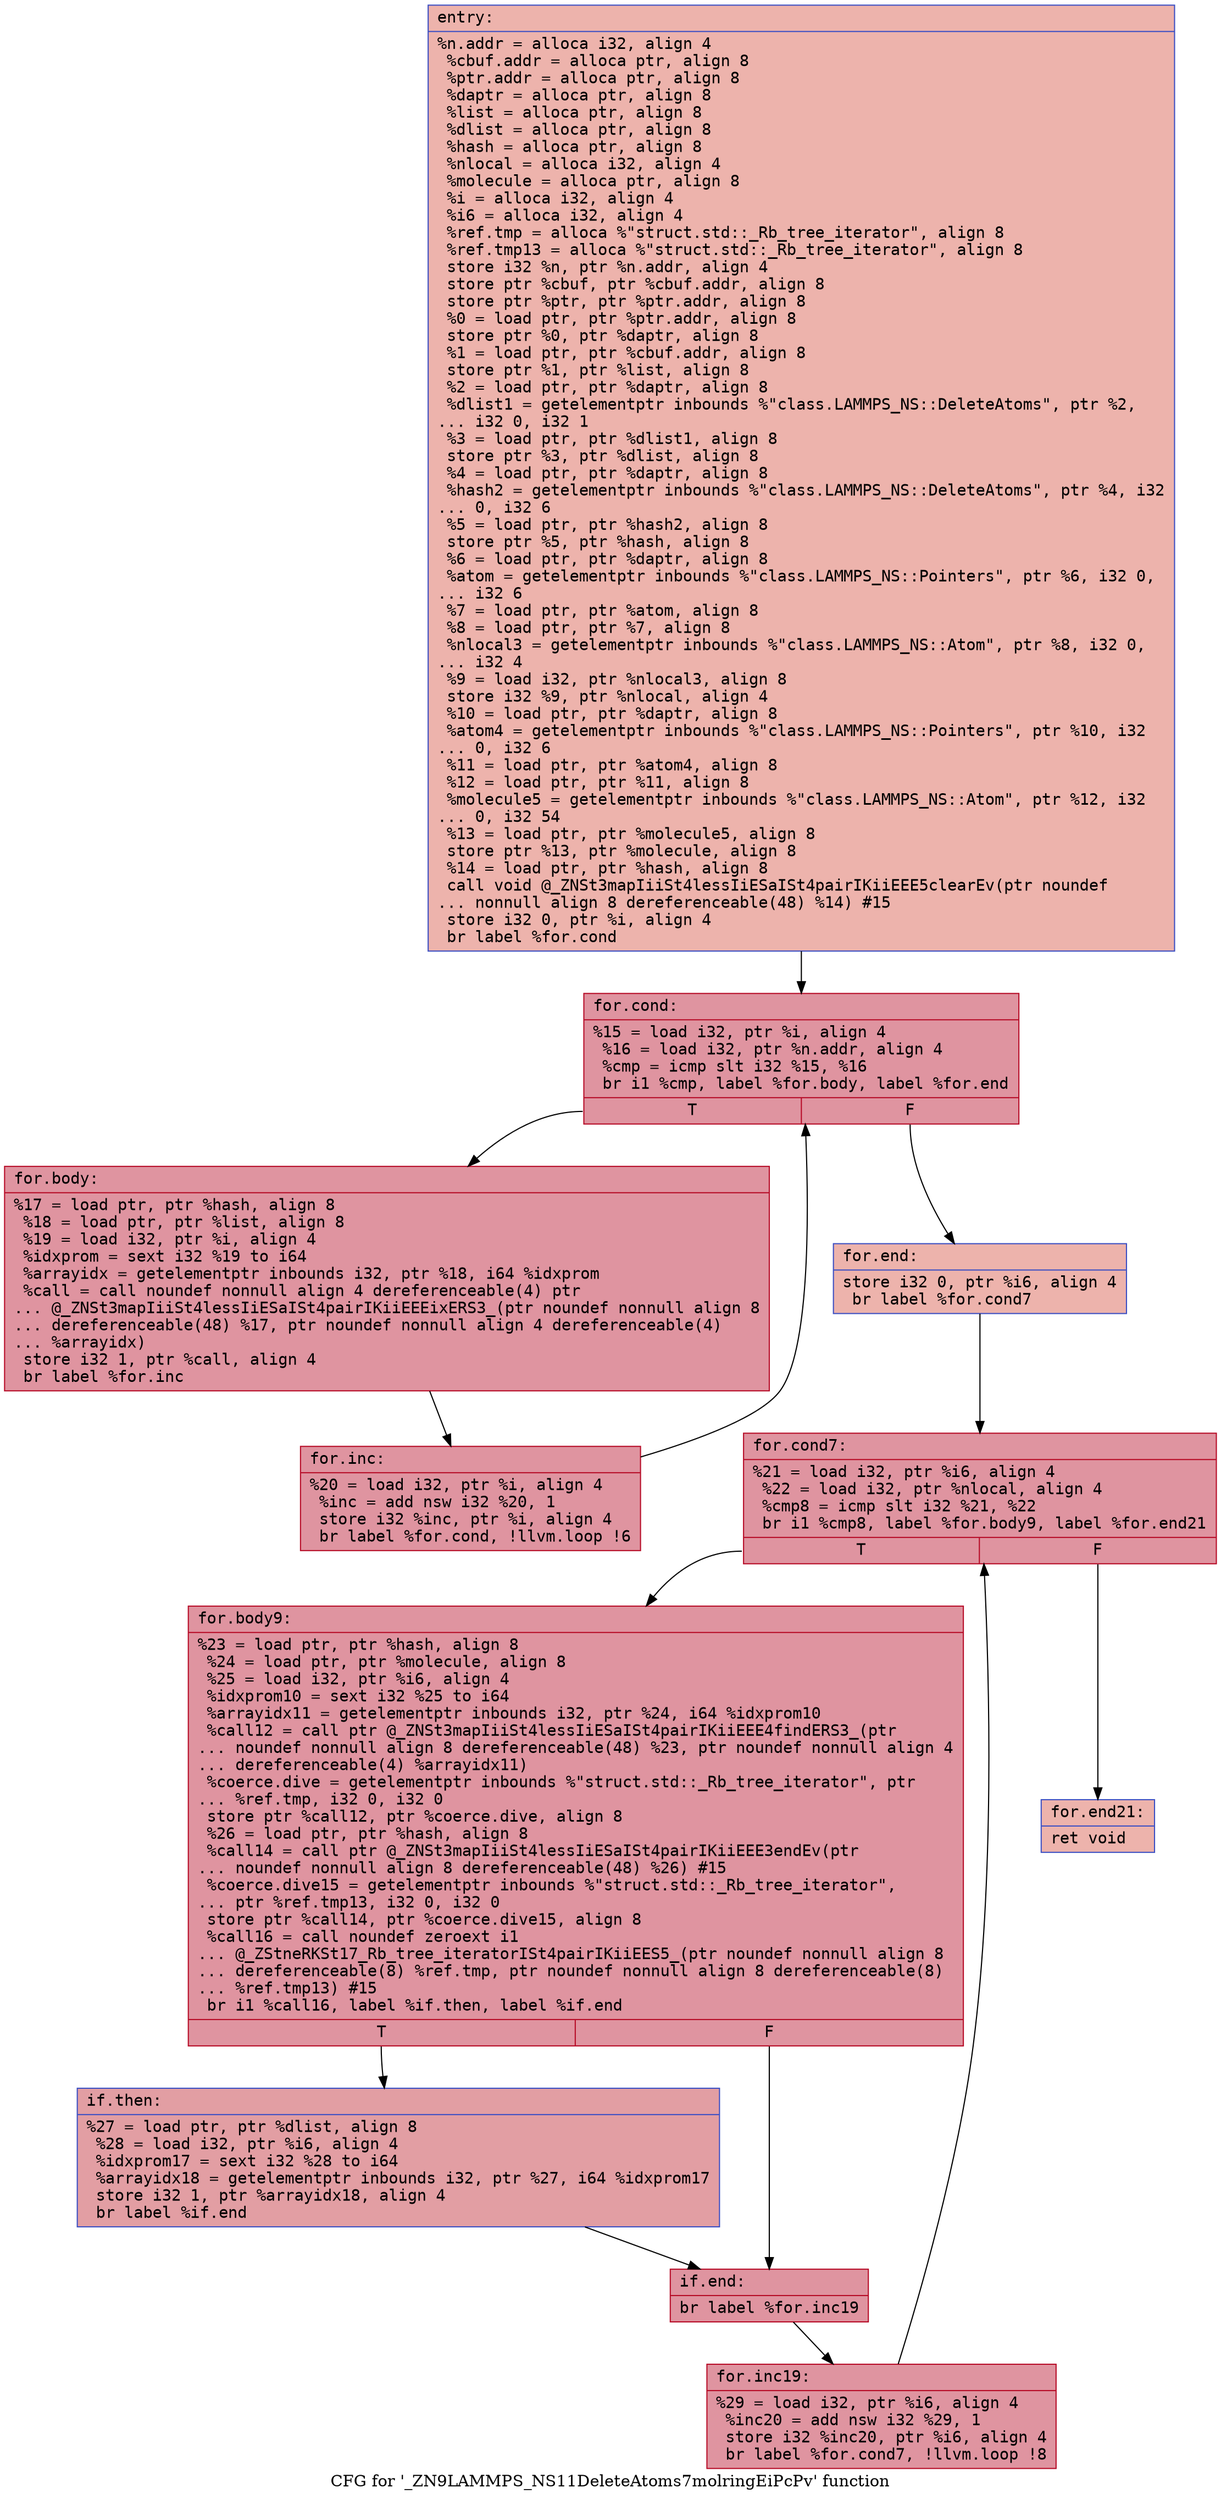 digraph "CFG for '_ZN9LAMMPS_NS11DeleteAtoms7molringEiPcPv' function" {
	label="CFG for '_ZN9LAMMPS_NS11DeleteAtoms7molringEiPcPv' function";

	Node0x557d7710bbb0 [shape=record,color="#3d50c3ff", style=filled, fillcolor="#d6524470" fontname="Courier",label="{entry:\l|  %n.addr = alloca i32, align 4\l  %cbuf.addr = alloca ptr, align 8\l  %ptr.addr = alloca ptr, align 8\l  %daptr = alloca ptr, align 8\l  %list = alloca ptr, align 8\l  %dlist = alloca ptr, align 8\l  %hash = alloca ptr, align 8\l  %nlocal = alloca i32, align 4\l  %molecule = alloca ptr, align 8\l  %i = alloca i32, align 4\l  %i6 = alloca i32, align 4\l  %ref.tmp = alloca %\"struct.std::_Rb_tree_iterator\", align 8\l  %ref.tmp13 = alloca %\"struct.std::_Rb_tree_iterator\", align 8\l  store i32 %n, ptr %n.addr, align 4\l  store ptr %cbuf, ptr %cbuf.addr, align 8\l  store ptr %ptr, ptr %ptr.addr, align 8\l  %0 = load ptr, ptr %ptr.addr, align 8\l  store ptr %0, ptr %daptr, align 8\l  %1 = load ptr, ptr %cbuf.addr, align 8\l  store ptr %1, ptr %list, align 8\l  %2 = load ptr, ptr %daptr, align 8\l  %dlist1 = getelementptr inbounds %\"class.LAMMPS_NS::DeleteAtoms\", ptr %2,\l... i32 0, i32 1\l  %3 = load ptr, ptr %dlist1, align 8\l  store ptr %3, ptr %dlist, align 8\l  %4 = load ptr, ptr %daptr, align 8\l  %hash2 = getelementptr inbounds %\"class.LAMMPS_NS::DeleteAtoms\", ptr %4, i32\l... 0, i32 6\l  %5 = load ptr, ptr %hash2, align 8\l  store ptr %5, ptr %hash, align 8\l  %6 = load ptr, ptr %daptr, align 8\l  %atom = getelementptr inbounds %\"class.LAMMPS_NS::Pointers\", ptr %6, i32 0,\l... i32 6\l  %7 = load ptr, ptr %atom, align 8\l  %8 = load ptr, ptr %7, align 8\l  %nlocal3 = getelementptr inbounds %\"class.LAMMPS_NS::Atom\", ptr %8, i32 0,\l... i32 4\l  %9 = load i32, ptr %nlocal3, align 8\l  store i32 %9, ptr %nlocal, align 4\l  %10 = load ptr, ptr %daptr, align 8\l  %atom4 = getelementptr inbounds %\"class.LAMMPS_NS::Pointers\", ptr %10, i32\l... 0, i32 6\l  %11 = load ptr, ptr %atom4, align 8\l  %12 = load ptr, ptr %11, align 8\l  %molecule5 = getelementptr inbounds %\"class.LAMMPS_NS::Atom\", ptr %12, i32\l... 0, i32 54\l  %13 = load ptr, ptr %molecule5, align 8\l  store ptr %13, ptr %molecule, align 8\l  %14 = load ptr, ptr %hash, align 8\l  call void @_ZNSt3mapIiiSt4lessIiESaISt4pairIKiiEEE5clearEv(ptr noundef\l... nonnull align 8 dereferenceable(48) %14) #15\l  store i32 0, ptr %i, align 4\l  br label %for.cond\l}"];
	Node0x557d7710bbb0 -> Node0x557d7710d990[tooltip="entry -> for.cond\nProbability 100.00%" ];
	Node0x557d7710d990 [shape=record,color="#b70d28ff", style=filled, fillcolor="#b70d2870" fontname="Courier",label="{for.cond:\l|  %15 = load i32, ptr %i, align 4\l  %16 = load i32, ptr %n.addr, align 4\l  %cmp = icmp slt i32 %15, %16\l  br i1 %cmp, label %for.body, label %for.end\l|{<s0>T|<s1>F}}"];
	Node0x557d7710d990:s0 -> Node0x557d7710c120[tooltip="for.cond -> for.body\nProbability 96.88%" ];
	Node0x557d7710d990:s1 -> Node0x557d7710c1a0[tooltip="for.cond -> for.end\nProbability 3.12%" ];
	Node0x557d7710c120 [shape=record,color="#b70d28ff", style=filled, fillcolor="#b70d2870" fontname="Courier",label="{for.body:\l|  %17 = load ptr, ptr %hash, align 8\l  %18 = load ptr, ptr %list, align 8\l  %19 = load i32, ptr %i, align 4\l  %idxprom = sext i32 %19 to i64\l  %arrayidx = getelementptr inbounds i32, ptr %18, i64 %idxprom\l  %call = call noundef nonnull align 4 dereferenceable(4) ptr\l... @_ZNSt3mapIiiSt4lessIiESaISt4pairIKiiEEEixERS3_(ptr noundef nonnull align 8\l... dereferenceable(48) %17, ptr noundef nonnull align 4 dereferenceable(4)\l... %arrayidx)\l  store i32 1, ptr %call, align 4\l  br label %for.inc\l}"];
	Node0x557d7710c120 -> Node0x557d7710e460[tooltip="for.body -> for.inc\nProbability 100.00%" ];
	Node0x557d7710e460 [shape=record,color="#b70d28ff", style=filled, fillcolor="#b70d2870" fontname="Courier",label="{for.inc:\l|  %20 = load i32, ptr %i, align 4\l  %inc = add nsw i32 %20, 1\l  store i32 %inc, ptr %i, align 4\l  br label %for.cond, !llvm.loop !6\l}"];
	Node0x557d7710e460 -> Node0x557d7710d990[tooltip="for.inc -> for.cond\nProbability 100.00%" ];
	Node0x557d7710c1a0 [shape=record,color="#3d50c3ff", style=filled, fillcolor="#d6524470" fontname="Courier",label="{for.end:\l|  store i32 0, ptr %i6, align 4\l  br label %for.cond7\l}"];
	Node0x557d7710c1a0 -> Node0x557d7710e890[tooltip="for.end -> for.cond7\nProbability 100.00%" ];
	Node0x557d7710e890 [shape=record,color="#b70d28ff", style=filled, fillcolor="#b70d2870" fontname="Courier",label="{for.cond7:\l|  %21 = load i32, ptr %i6, align 4\l  %22 = load i32, ptr %nlocal, align 4\l  %cmp8 = icmp slt i32 %21, %22\l  br i1 %cmp8, label %for.body9, label %for.end21\l|{<s0>T|<s1>F}}"];
	Node0x557d7710e890:s0 -> Node0x557d7710eb30[tooltip="for.cond7 -> for.body9\nProbability 96.88%" ];
	Node0x557d7710e890:s1 -> Node0x557d7710ebb0[tooltip="for.cond7 -> for.end21\nProbability 3.12%" ];
	Node0x557d7710eb30 [shape=record,color="#b70d28ff", style=filled, fillcolor="#b70d2870" fontname="Courier",label="{for.body9:\l|  %23 = load ptr, ptr %hash, align 8\l  %24 = load ptr, ptr %molecule, align 8\l  %25 = load i32, ptr %i6, align 4\l  %idxprom10 = sext i32 %25 to i64\l  %arrayidx11 = getelementptr inbounds i32, ptr %24, i64 %idxprom10\l  %call12 = call ptr @_ZNSt3mapIiiSt4lessIiESaISt4pairIKiiEEE4findERS3_(ptr\l... noundef nonnull align 8 dereferenceable(48) %23, ptr noundef nonnull align 4\l... dereferenceable(4) %arrayidx11)\l  %coerce.dive = getelementptr inbounds %\"struct.std::_Rb_tree_iterator\", ptr\l... %ref.tmp, i32 0, i32 0\l  store ptr %call12, ptr %coerce.dive, align 8\l  %26 = load ptr, ptr %hash, align 8\l  %call14 = call ptr @_ZNSt3mapIiiSt4lessIiESaISt4pairIKiiEEE3endEv(ptr\l... noundef nonnull align 8 dereferenceable(48) %26) #15\l  %coerce.dive15 = getelementptr inbounds %\"struct.std::_Rb_tree_iterator\",\l... ptr %ref.tmp13, i32 0, i32 0\l  store ptr %call14, ptr %coerce.dive15, align 8\l  %call16 = call noundef zeroext i1\l... @_ZStneRKSt17_Rb_tree_iteratorISt4pairIKiiEES5_(ptr noundef nonnull align 8\l... dereferenceable(8) %ref.tmp, ptr noundef nonnull align 8 dereferenceable(8)\l... %ref.tmp13) #15\l  br i1 %call16, label %if.then, label %if.end\l|{<s0>T|<s1>F}}"];
	Node0x557d7710eb30:s0 -> Node0x557d7710f740[tooltip="for.body9 -> if.then\nProbability 50.00%" ];
	Node0x557d7710eb30:s1 -> Node0x557d7710f790[tooltip="for.body9 -> if.end\nProbability 50.00%" ];
	Node0x557d7710f740 [shape=record,color="#3d50c3ff", style=filled, fillcolor="#be242e70" fontname="Courier",label="{if.then:\l|  %27 = load ptr, ptr %dlist, align 8\l  %28 = load i32, ptr %i6, align 4\l  %idxprom17 = sext i32 %28 to i64\l  %arrayidx18 = getelementptr inbounds i32, ptr %27, i64 %idxprom17\l  store i32 1, ptr %arrayidx18, align 4\l  br label %if.end\l}"];
	Node0x557d7710f740 -> Node0x557d7710f790[tooltip="if.then -> if.end\nProbability 100.00%" ];
	Node0x557d7710f790 [shape=record,color="#b70d28ff", style=filled, fillcolor="#b70d2870" fontname="Courier",label="{if.end:\l|  br label %for.inc19\l}"];
	Node0x557d7710f790 -> Node0x557d7710fc90[tooltip="if.end -> for.inc19\nProbability 100.00%" ];
	Node0x557d7710fc90 [shape=record,color="#b70d28ff", style=filled, fillcolor="#b70d2870" fontname="Courier",label="{for.inc19:\l|  %29 = load i32, ptr %i6, align 4\l  %inc20 = add nsw i32 %29, 1\l  store i32 %inc20, ptr %i6, align 4\l  br label %for.cond7, !llvm.loop !8\l}"];
	Node0x557d7710fc90 -> Node0x557d7710e890[tooltip="for.inc19 -> for.cond7\nProbability 100.00%" ];
	Node0x557d7710ebb0 [shape=record,color="#3d50c3ff", style=filled, fillcolor="#d6524470" fontname="Courier",label="{for.end21:\l|  ret void\l}"];
}
